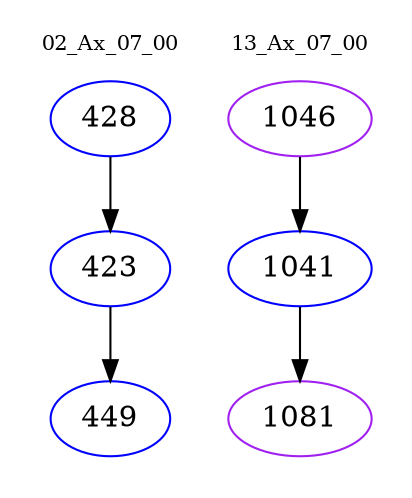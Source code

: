 digraph{
subgraph cluster_0 {
color = white
label = "02_Ax_07_00";
fontsize=10;
T0_428 [label="428", color="blue"]
T0_428 -> T0_423 [color="black"]
T0_423 [label="423", color="blue"]
T0_423 -> T0_449 [color="black"]
T0_449 [label="449", color="blue"]
}
subgraph cluster_1 {
color = white
label = "13_Ax_07_00";
fontsize=10;
T1_1046 [label="1046", color="purple"]
T1_1046 -> T1_1041 [color="black"]
T1_1041 [label="1041", color="blue"]
T1_1041 -> T1_1081 [color="black"]
T1_1081 [label="1081", color="purple"]
}
}
